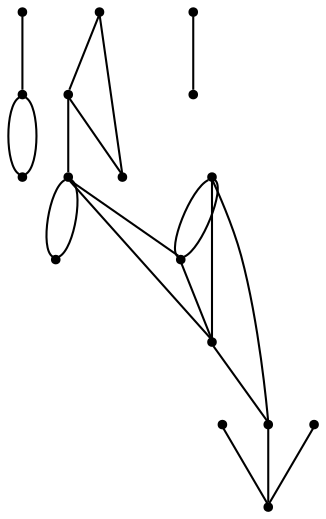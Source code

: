 graph {
  node [shape=point,comment="{\"directed\":false,\"doi\":\"10.1007/978-3-031-49275-4_10\",\"figure\":\"3 (1)\"}"]

  v0 [pos="888.1831311266798,314.7382524708107"]
  v1 [pos="902.6802411529097,303.786680687926"]
  v2 [pos="878.6024549973897,323.47290482922034"]
  v3 [pos="749.1984988601315,400.5385790400625"]
  v4 [pos="759.3542686390815,394.316655799871"]
  v5 [pos="802.7445249278404,313.59240322720586"]
  v6 [pos="796.5685634473494,321.4434417626891"]
  v7 [pos="757.3998150327186,357.26973462811026"]
  v8 [pos="759.2417807281738,333.0784534828804"]
  v9 [pos="744.9353405724111,363.5789001081589"]
  v10 [pos="749.2026956956997,337.0915965163094"]
  v11 [pos="742.0973894905535,372.9428157359755"]
  v12 [pos="740.4023130399806,343.20084246129176"]
  v13 [pos="744.0185227660428,328.1819509770785"]
  v14 [pos="741.568143090054,382.9067443195444"]
  v15 [pos="737.8008472835415,320.27241181428576"]
  v16 [pos="738.801029505512,411.59850415874644"]

  v0 -- v2 [id="-1",pos="888.1831311266798,314.7382524708107 883.5366459599719,321.54772548963206 883.5366459599719,321.54772548963206 883.5366459599719,321.54772548963206 882.5154795601612,319.9059244604835 882.5154795601612,319.9059244604835 882.5154795601612,319.9059244604835 878.6024549973897,323.47290482922034 878.6024549973897,323.47290482922034 878.6024549973897,323.47290482922034"]
  v0 -- v2 [id="-3",pos="888.1831311266798,314.7382524708107 875.5186551956078,317.90135595437795 875.5186551956078,317.90135595437795 875.5186551956078,317.90135595437795 878.6024549973897,323.47290482922034 878.6024549973897,323.47290482922034 878.6024549973897,323.47290482922034"]
  v1 -- v0 [id="-5",pos="902.6802411529097,303.786680687926 888.1831311266798,314.7382524708107 888.1831311266798,314.7382524708107 888.1831311266798,314.7382524708107"]
  v16 -- v3 [id="-7",pos="738.801029505512,411.59850415874644 749.1984988601315,400.5385790400625 749.1984988601315,400.5385790400625 749.1984988601315,400.5385790400625"]
  v4 -- v3 [id="-12",pos="759.3542686390815,394.316655799871 749.1984988601315,400.5385790400625 749.1984988601315,400.5385790400625 749.1984988601315,400.5385790400625"]
  v5 -- v6 [id="-21",pos="802.7445249278404,313.59240322720586 796.5685634473494,321.4434417626891 796.5685634473494,321.4434417626891 796.5685634473494,321.4434417626891"]
  v11 -- v14 [id="-31",pos="742.0973894905535,372.9428157359755 741.568143090054,382.9067443195444 741.568143090054,382.9067443195444 741.568143090054,382.9067443195444"]
  v13 -- v15 [id="-34",pos="744.0185227660428,328.1819509770785 737.8008472835415,320.27241181428576 737.8008472835415,320.27241181428576 737.8008472835415,320.27241181428576"]
  v11 -- v9 [id="-38",pos="742.0973894905535,372.9428157359755 744.9353405724111,363.5789001081589 744.9353405724111,363.5789001081589 744.9353405724111,363.5789001081589"]
  v11 -- v7 [id="-43",pos="742.0973894905535,372.9428157359755 746.2020695442666,369.5965798538743 746.2020695442666,369.5965798538743 746.2020695442666,369.5965798538743 757.3998150327186,357.26973462811026 757.3998150327186,357.26973462811026 757.3998150327186,357.26973462811026"]
  v13 -- v10 [id="-51",pos="744.0185227660428,328.1819509770785 749.2026956956997,337.0915965163094 749.2026956956997,337.0915965163094 749.2026956956997,337.0915965163094"]
  v9 -- v7 [id="-58",pos="744.9353405724111,363.5789001081589 753.4865679104853,360.8452993280284 753.4865679104853,360.8452993280284 753.4865679104853,360.8452993280284 753.9824303916935,361.3203625743642 753.9824303916935,361.3203625743642 753.9824303916935,361.3203625743642 757.3998150327186,357.26973462811026 757.3998150327186,357.26973462811026 757.3998150327186,357.26973462811026"]
  v11 -- v9 [id="-16",pos="742.0973894905535,372.9428157359755 735.033781390313,369.3548514465733 735.033781390313,369.3548514465733 735.033781390313,369.3548514465733 744.9353405724111,363.5789001081589 744.9353405724111,363.5789001081589 744.9353405724111,363.5789001081589"]
  v14 -- v3 [id="-28",pos="741.568143090054,382.9067443195444 739.8552459854211,387.9241905135447 739.8552459854211,387.9241905135447 739.8552459854211,387.9241905135447 746.3938522120434,391.253861815848 746.3938522120434,391.253861815848 746.3938522120434,391.253861815848 749.1984988601315,400.5385790400625 749.1984988601315,400.5385790400625 749.1984988601315,400.5385790400625"]
  v12 -- v13 [id="-53",pos="740.4023130399806,343.20084246129176 746.7230494504655,341.77164670106635 746.7230494504655,341.77164670106635 746.7230494504655,341.77164670106635 744.851896671287,340.11305853538556 744.851896671287,340.11305853538556 744.851896671287,340.11305853538556 744.0185227660428,328.1819509770785 744.0185227660428,328.1819509770785 744.0185227660428,328.1819509770785"]
  v7 -- v14 [id="-61",pos="757.3998150327186,357.26973462811026 741.568143090054,382.9067443195444 741.568143090054,382.9067443195444 741.568143090054,382.9067443195444"]
  v8 -- v10 [id="-69",pos="759.2417807281738,333.0784534828804 755.7994694274112,341.25906674808635 755.7994694274112,341.25906674808635 755.7994694274112,341.25906674808635 749.2026956956997,337.0915965163094 749.2026956956997,337.0915965163094 749.2026956956997,337.0915965163094"]
  v12 -- v15 [id="-78",pos="740.4023130399806,343.20084246129176 737.8008472835415,320.27241181428576 737.8008472835415,320.27241181428576 737.8008472835415,320.27241181428576"]
  v10 -- v9 [id="-120",pos="749.2026956956997,337.0915965163094 744.9353405724111,363.5789001081589 744.9353405724111,363.5789001081589 744.9353405724111,363.5789001081589"]
  v10 -- v8 [id="-124",pos="749.2026956956997,337.0915965163094 759.2417807281738,333.0784534828804 759.2417807281738,333.0784534828804 759.2417807281738,333.0784534828804"]
  v10 -- v7 [id="-125",pos="749.2026956956997,337.0915965163094 757.3998150327186,357.26973462811026 757.3998150327186,357.26973462811026 757.3998150327186,357.26973462811026"]
}